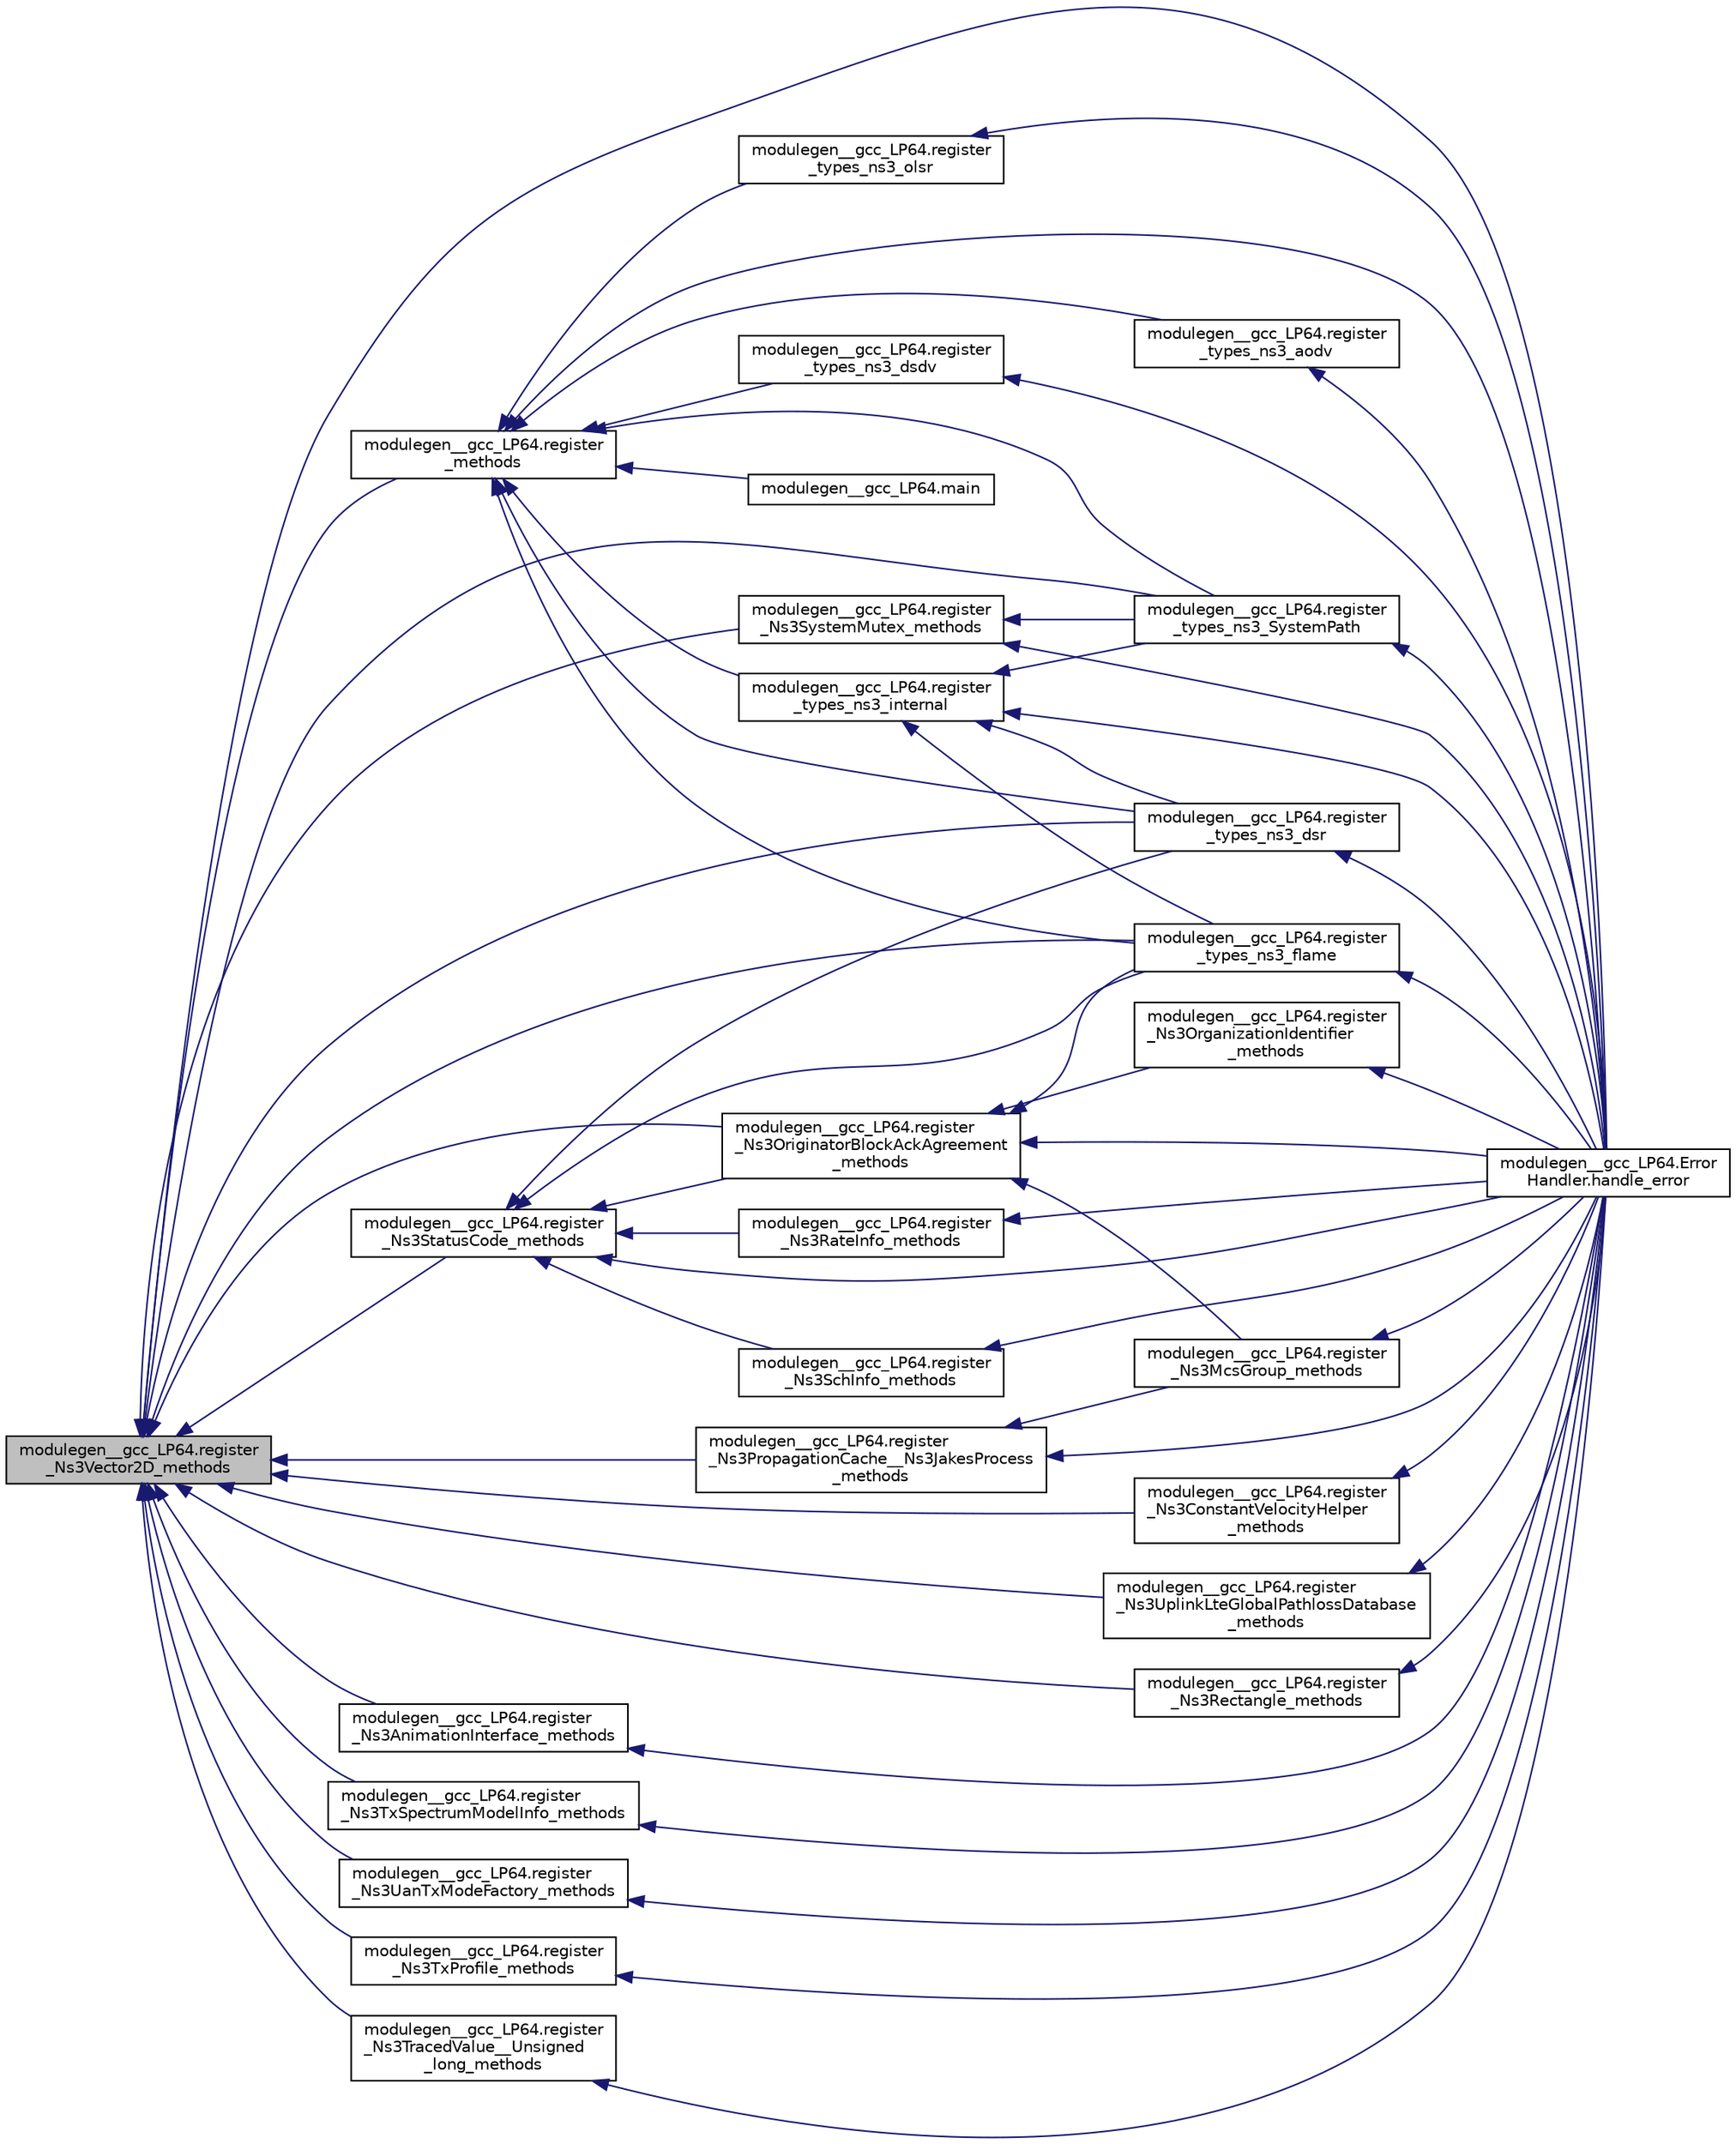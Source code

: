 digraph "modulegen__gcc_LP64.register_Ns3Vector2D_methods"
{
  edge [fontname="Helvetica",fontsize="10",labelfontname="Helvetica",labelfontsize="10"];
  node [fontname="Helvetica",fontsize="10",shape=record];
  rankdir="LR";
  Node1 [label="modulegen__gcc_LP64.register\l_Ns3Vector2D_methods",height=0.2,width=0.4,color="black", fillcolor="grey75", style="filled", fontcolor="black"];
  Node1 -> Node2 [dir="back",color="midnightblue",fontsize="10",style="solid"];
  Node2 [label="modulegen__gcc_LP64.register\l_methods",height=0.2,width=0.4,color="black", fillcolor="white", style="filled",URL="$db/dbb/namespacemodulegen____gcc__LP64.html#a8ac8e0786047c1ed08fed9bc1a45843d"];
  Node2 -> Node3 [dir="back",color="midnightblue",fontsize="10",style="solid"];
  Node3 [label="modulegen__gcc_LP64.register\l_types_ns3_aodv",height=0.2,width=0.4,color="black", fillcolor="white", style="filled",URL="$db/dbb/namespacemodulegen____gcc__LP64.html#a5df6bc36e8f7dd9aa8415fcd18b1264b"];
  Node3 -> Node4 [dir="back",color="midnightblue",fontsize="10",style="solid"];
  Node4 [label="modulegen__gcc_LP64.Error\lHandler.handle_error",height=0.2,width=0.4,color="black", fillcolor="white", style="filled",URL="$df/d38/classmodulegen____gcc__LP64_1_1ErrorHandler.html#ae861af2ccf0c7d1732eb52c22d89f8fd"];
  Node2 -> Node5 [dir="back",color="midnightblue",fontsize="10",style="solid"];
  Node5 [label="modulegen__gcc_LP64.register\l_types_ns3_internal",height=0.2,width=0.4,color="black", fillcolor="white", style="filled",URL="$db/dbb/namespacemodulegen____gcc__LP64.html#aa5591cd0831727624dde86d56333dc35"];
  Node5 -> Node4 [dir="back",color="midnightblue",fontsize="10",style="solid"];
  Node5 -> Node6 [dir="back",color="midnightblue",fontsize="10",style="solid"];
  Node6 [label="modulegen__gcc_LP64.register\l_types_ns3_SystemPath",height=0.2,width=0.4,color="black", fillcolor="white", style="filled",URL="$db/dbb/namespacemodulegen____gcc__LP64.html#a5efceb696a814981c99c36a87fcfaa75"];
  Node6 -> Node4 [dir="back",color="midnightblue",fontsize="10",style="solid"];
  Node5 -> Node7 [dir="back",color="midnightblue",fontsize="10",style="solid"];
  Node7 [label="modulegen__gcc_LP64.register\l_types_ns3_dsr",height=0.2,width=0.4,color="black", fillcolor="white", style="filled",URL="$db/dbb/namespacemodulegen____gcc__LP64.html#a96238b914c8d89466e10c074ff281344"];
  Node7 -> Node4 [dir="back",color="midnightblue",fontsize="10",style="solid"];
  Node5 -> Node8 [dir="back",color="midnightblue",fontsize="10",style="solid"];
  Node8 [label="modulegen__gcc_LP64.register\l_types_ns3_flame",height=0.2,width=0.4,color="black", fillcolor="white", style="filled",URL="$db/dbb/namespacemodulegen____gcc__LP64.html#a0c0e3c1249cadb3ceda60aee63e39192"];
  Node8 -> Node4 [dir="back",color="midnightblue",fontsize="10",style="solid"];
  Node2 -> Node4 [dir="back",color="midnightblue",fontsize="10",style="solid"];
  Node2 -> Node6 [dir="back",color="midnightblue",fontsize="10",style="solid"];
  Node2 -> Node9 [dir="back",color="midnightblue",fontsize="10",style="solid"];
  Node9 [label="modulegen__gcc_LP64.register\l_types_ns3_dsdv",height=0.2,width=0.4,color="black", fillcolor="white", style="filled",URL="$db/dbb/namespacemodulegen____gcc__LP64.html#ae9b8c627c6619946068e27d35649e380"];
  Node9 -> Node4 [dir="back",color="midnightblue",fontsize="10",style="solid"];
  Node2 -> Node7 [dir="back",color="midnightblue",fontsize="10",style="solid"];
  Node2 -> Node8 [dir="back",color="midnightblue",fontsize="10",style="solid"];
  Node2 -> Node10 [dir="back",color="midnightblue",fontsize="10",style="solid"];
  Node10 [label="modulegen__gcc_LP64.register\l_types_ns3_olsr",height=0.2,width=0.4,color="black", fillcolor="white", style="filled",URL="$db/dbb/namespacemodulegen____gcc__LP64.html#ae56deb90c9eb4dcf33b0c89e69e2b87b"];
  Node10 -> Node4 [dir="back",color="midnightblue",fontsize="10",style="solid"];
  Node2 -> Node11 [dir="back",color="midnightblue",fontsize="10",style="solid"];
  Node11 [label="modulegen__gcc_LP64.main",height=0.2,width=0.4,color="black", fillcolor="white", style="filled",URL="$db/dbb/namespacemodulegen____gcc__LP64.html#a78c8b268d5fecc4d52d220f8954d0345"];
  Node1 -> Node4 [dir="back",color="midnightblue",fontsize="10",style="solid"];
  Node1 -> Node12 [dir="back",color="midnightblue",fontsize="10",style="solid"];
  Node12 [label="modulegen__gcc_LP64.register\l_Ns3ConstantVelocityHelper\l_methods",height=0.2,width=0.4,color="black", fillcolor="white", style="filled",URL="$db/dbb/namespacemodulegen____gcc__LP64.html#ae1059a00e1f71eb7081d3c009845d435"];
  Node12 -> Node4 [dir="back",color="midnightblue",fontsize="10",style="solid"];
  Node1 -> Node6 [dir="back",color="midnightblue",fontsize="10",style="solid"];
  Node1 -> Node13 [dir="back",color="midnightblue",fontsize="10",style="solid"];
  Node13 [label="modulegen__gcc_LP64.register\l_Ns3SystemMutex_methods",height=0.2,width=0.4,color="black", fillcolor="white", style="filled",URL="$db/dbb/namespacemodulegen____gcc__LP64.html#a695507129e9711a06e2a1650bf4d1ee2"];
  Node13 -> Node6 [dir="back",color="midnightblue",fontsize="10",style="solid"];
  Node13 -> Node4 [dir="back",color="midnightblue",fontsize="10",style="solid"];
  Node1 -> Node7 [dir="back",color="midnightblue",fontsize="10",style="solid"];
  Node1 -> Node14 [dir="back",color="midnightblue",fontsize="10",style="solid"];
  Node14 [label="modulegen__gcc_LP64.register\l_Ns3StatusCode_methods",height=0.2,width=0.4,color="black", fillcolor="white", style="filled",URL="$db/dbb/namespacemodulegen____gcc__LP64.html#a9734ec8f64f3ef1f57f7b67fa261c539"];
  Node14 -> Node7 [dir="back",color="midnightblue",fontsize="10",style="solid"];
  Node14 -> Node8 [dir="back",color="midnightblue",fontsize="10",style="solid"];
  Node14 -> Node15 [dir="back",color="midnightblue",fontsize="10",style="solid"];
  Node15 [label="modulegen__gcc_LP64.register\l_Ns3OriginatorBlockAckAgreement\l_methods",height=0.2,width=0.4,color="black", fillcolor="white", style="filled",URL="$db/dbb/namespacemodulegen____gcc__LP64.html#a8c496dec9d49337fded7705cd6deb202"];
  Node15 -> Node8 [dir="back",color="midnightblue",fontsize="10",style="solid"];
  Node15 -> Node4 [dir="back",color="midnightblue",fontsize="10",style="solid"];
  Node15 -> Node16 [dir="back",color="midnightblue",fontsize="10",style="solid"];
  Node16 [label="modulegen__gcc_LP64.register\l_Ns3OrganizationIdentifier\l_methods",height=0.2,width=0.4,color="black", fillcolor="white", style="filled",URL="$db/dbb/namespacemodulegen____gcc__LP64.html#a938640b49472fbbc7f7bba6857b327f0"];
  Node16 -> Node4 [dir="back",color="midnightblue",fontsize="10",style="solid"];
  Node15 -> Node17 [dir="back",color="midnightblue",fontsize="10",style="solid"];
  Node17 [label="modulegen__gcc_LP64.register\l_Ns3McsGroup_methods",height=0.2,width=0.4,color="black", fillcolor="white", style="filled",URL="$db/dbb/namespacemodulegen____gcc__LP64.html#a135080849c389aa35840395c1c7f494e"];
  Node17 -> Node4 [dir="back",color="midnightblue",fontsize="10",style="solid"];
  Node14 -> Node4 [dir="back",color="midnightblue",fontsize="10",style="solid"];
  Node14 -> Node18 [dir="back",color="midnightblue",fontsize="10",style="solid"];
  Node18 [label="modulegen__gcc_LP64.register\l_Ns3SchInfo_methods",height=0.2,width=0.4,color="black", fillcolor="white", style="filled",URL="$db/dbb/namespacemodulegen____gcc__LP64.html#a12b32d6c99566c9d056b8bd7e4479895"];
  Node18 -> Node4 [dir="back",color="midnightblue",fontsize="10",style="solid"];
  Node14 -> Node19 [dir="back",color="midnightblue",fontsize="10",style="solid"];
  Node19 [label="modulegen__gcc_LP64.register\l_Ns3RateInfo_methods",height=0.2,width=0.4,color="black", fillcolor="white", style="filled",URL="$db/dbb/namespacemodulegen____gcc__LP64.html#a32f9b54a4d109d856de0bcad968d2448"];
  Node19 -> Node4 [dir="back",color="midnightblue",fontsize="10",style="solid"];
  Node1 -> Node20 [dir="back",color="midnightblue",fontsize="10",style="solid"];
  Node20 [label="modulegen__gcc_LP64.register\l_Ns3UplinkLteGlobalPathlossDatabase\l_methods",height=0.2,width=0.4,color="black", fillcolor="white", style="filled",URL="$db/dbb/namespacemodulegen____gcc__LP64.html#a73239608553f23a9196c2ecfe59b3f48"];
  Node20 -> Node4 [dir="back",color="midnightblue",fontsize="10",style="solid"];
  Node1 -> Node8 [dir="back",color="midnightblue",fontsize="10",style="solid"];
  Node1 -> Node15 [dir="back",color="midnightblue",fontsize="10",style="solid"];
  Node1 -> Node21 [dir="back",color="midnightblue",fontsize="10",style="solid"];
  Node21 [label="modulegen__gcc_LP64.register\l_Ns3Rectangle_methods",height=0.2,width=0.4,color="black", fillcolor="white", style="filled",URL="$db/dbb/namespacemodulegen____gcc__LP64.html#a714aea5ec738555b420df78c2d7ac45e"];
  Node21 -> Node4 [dir="back",color="midnightblue",fontsize="10",style="solid"];
  Node1 -> Node22 [dir="back",color="midnightblue",fontsize="10",style="solid"];
  Node22 [label="modulegen__gcc_LP64.register\l_Ns3AnimationInterface_methods",height=0.2,width=0.4,color="black", fillcolor="white", style="filled",URL="$db/dbb/namespacemodulegen____gcc__LP64.html#a027d7c9110c941f42f801711640171b2"];
  Node22 -> Node4 [dir="back",color="midnightblue",fontsize="10",style="solid"];
  Node1 -> Node23 [dir="back",color="midnightblue",fontsize="10",style="solid"];
  Node23 [label="modulegen__gcc_LP64.register\l_Ns3PropagationCache__Ns3JakesProcess\l_methods",height=0.2,width=0.4,color="black", fillcolor="white", style="filled",URL="$db/dbb/namespacemodulegen____gcc__LP64.html#acd7676fe85461202841173c3819382c6"];
  Node23 -> Node4 [dir="back",color="midnightblue",fontsize="10",style="solid"];
  Node23 -> Node17 [dir="back",color="midnightblue",fontsize="10",style="solid"];
  Node1 -> Node24 [dir="back",color="midnightblue",fontsize="10",style="solid"];
  Node24 [label="modulegen__gcc_LP64.register\l_Ns3TxSpectrumModelInfo_methods",height=0.2,width=0.4,color="black", fillcolor="white", style="filled",URL="$db/dbb/namespacemodulegen____gcc__LP64.html#a9010f1a6a5f38b831bf4ada3091161a0"];
  Node24 -> Node4 [dir="back",color="midnightblue",fontsize="10",style="solid"];
  Node1 -> Node25 [dir="back",color="midnightblue",fontsize="10",style="solid"];
  Node25 [label="modulegen__gcc_LP64.register\l_Ns3UanTxModeFactory_methods",height=0.2,width=0.4,color="black", fillcolor="white", style="filled",URL="$db/dbb/namespacemodulegen____gcc__LP64.html#a5c3da80cb86f2a76c36ac1601aad94dd"];
  Node25 -> Node4 [dir="back",color="midnightblue",fontsize="10",style="solid"];
  Node1 -> Node26 [dir="back",color="midnightblue",fontsize="10",style="solid"];
  Node26 [label="modulegen__gcc_LP64.register\l_Ns3TxProfile_methods",height=0.2,width=0.4,color="black", fillcolor="white", style="filled",URL="$db/dbb/namespacemodulegen____gcc__LP64.html#a7d6be903fd8a0ee671857c016b556c3f"];
  Node26 -> Node4 [dir="back",color="midnightblue",fontsize="10",style="solid"];
  Node1 -> Node27 [dir="back",color="midnightblue",fontsize="10",style="solid"];
  Node27 [label="modulegen__gcc_LP64.register\l_Ns3TracedValue__Unsigned\l_long_methods",height=0.2,width=0.4,color="black", fillcolor="white", style="filled",URL="$db/dbb/namespacemodulegen____gcc__LP64.html#a3db1b1b51af698cef56806b99da812e4"];
  Node27 -> Node4 [dir="back",color="midnightblue",fontsize="10",style="solid"];
}
